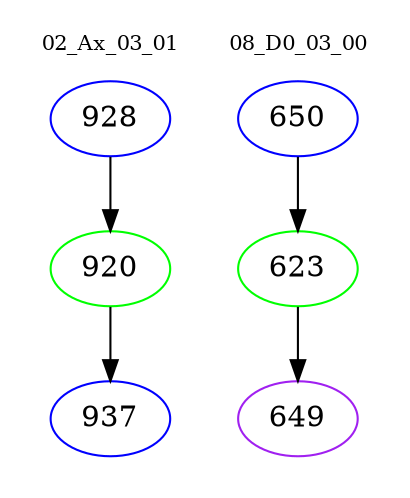 digraph{
subgraph cluster_0 {
color = white
label = "02_Ax_03_01";
fontsize=10;
T0_928 [label="928", color="blue"]
T0_928 -> T0_920 [color="black"]
T0_920 [label="920", color="green"]
T0_920 -> T0_937 [color="black"]
T0_937 [label="937", color="blue"]
}
subgraph cluster_1 {
color = white
label = "08_D0_03_00";
fontsize=10;
T1_650 [label="650", color="blue"]
T1_650 -> T1_623 [color="black"]
T1_623 [label="623", color="green"]
T1_623 -> T1_649 [color="black"]
T1_649 [label="649", color="purple"]
}
}
